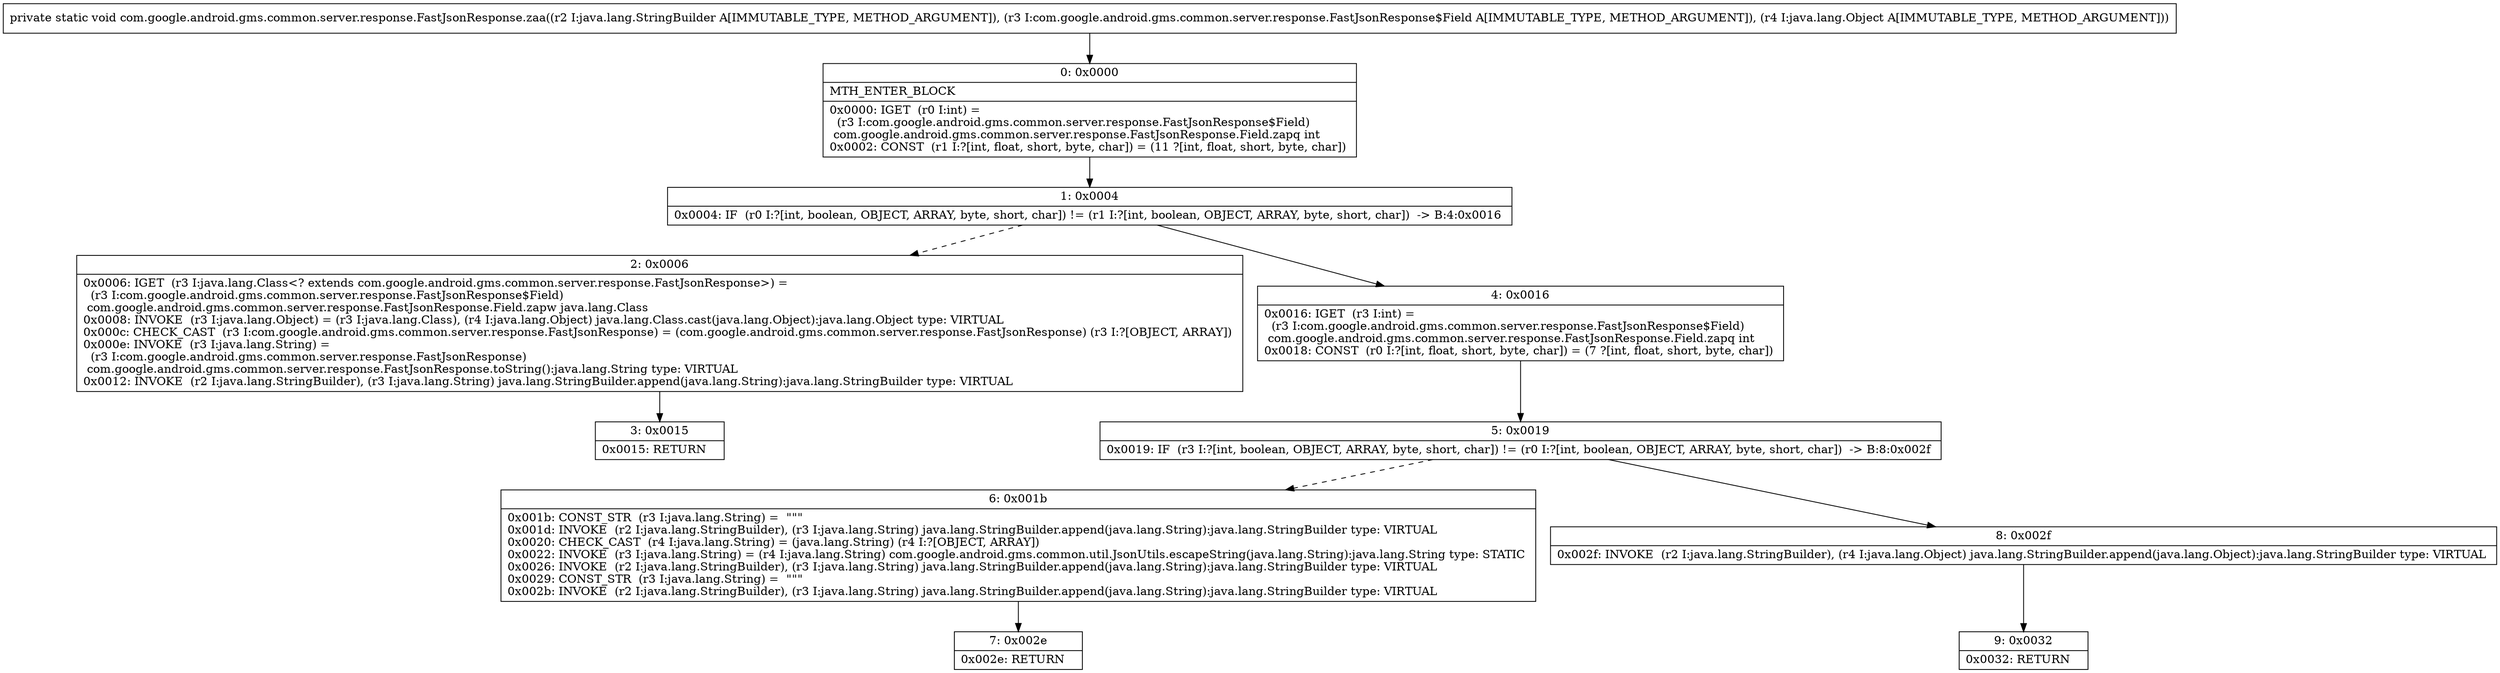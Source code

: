 digraph "CFG forcom.google.android.gms.common.server.response.FastJsonResponse.zaa(Ljava\/lang\/StringBuilder;Lcom\/google\/android\/gms\/common\/server\/response\/FastJsonResponse$Field;Ljava\/lang\/Object;)V" {
Node_0 [shape=record,label="{0\:\ 0x0000|MTH_ENTER_BLOCK\l|0x0000: IGET  (r0 I:int) = \l  (r3 I:com.google.android.gms.common.server.response.FastJsonResponse$Field)\l com.google.android.gms.common.server.response.FastJsonResponse.Field.zapq int \l0x0002: CONST  (r1 I:?[int, float, short, byte, char]) = (11 ?[int, float, short, byte, char]) \l}"];
Node_1 [shape=record,label="{1\:\ 0x0004|0x0004: IF  (r0 I:?[int, boolean, OBJECT, ARRAY, byte, short, char]) != (r1 I:?[int, boolean, OBJECT, ARRAY, byte, short, char])  \-\> B:4:0x0016 \l}"];
Node_2 [shape=record,label="{2\:\ 0x0006|0x0006: IGET  (r3 I:java.lang.Class\<? extends com.google.android.gms.common.server.response.FastJsonResponse\>) = \l  (r3 I:com.google.android.gms.common.server.response.FastJsonResponse$Field)\l com.google.android.gms.common.server.response.FastJsonResponse.Field.zapw java.lang.Class \l0x0008: INVOKE  (r3 I:java.lang.Object) = (r3 I:java.lang.Class), (r4 I:java.lang.Object) java.lang.Class.cast(java.lang.Object):java.lang.Object type: VIRTUAL \l0x000c: CHECK_CAST  (r3 I:com.google.android.gms.common.server.response.FastJsonResponse) = (com.google.android.gms.common.server.response.FastJsonResponse) (r3 I:?[OBJECT, ARRAY]) \l0x000e: INVOKE  (r3 I:java.lang.String) = \l  (r3 I:com.google.android.gms.common.server.response.FastJsonResponse)\l com.google.android.gms.common.server.response.FastJsonResponse.toString():java.lang.String type: VIRTUAL \l0x0012: INVOKE  (r2 I:java.lang.StringBuilder), (r3 I:java.lang.String) java.lang.StringBuilder.append(java.lang.String):java.lang.StringBuilder type: VIRTUAL \l}"];
Node_3 [shape=record,label="{3\:\ 0x0015|0x0015: RETURN   \l}"];
Node_4 [shape=record,label="{4\:\ 0x0016|0x0016: IGET  (r3 I:int) = \l  (r3 I:com.google.android.gms.common.server.response.FastJsonResponse$Field)\l com.google.android.gms.common.server.response.FastJsonResponse.Field.zapq int \l0x0018: CONST  (r0 I:?[int, float, short, byte, char]) = (7 ?[int, float, short, byte, char]) \l}"];
Node_5 [shape=record,label="{5\:\ 0x0019|0x0019: IF  (r3 I:?[int, boolean, OBJECT, ARRAY, byte, short, char]) != (r0 I:?[int, boolean, OBJECT, ARRAY, byte, short, char])  \-\> B:8:0x002f \l}"];
Node_6 [shape=record,label="{6\:\ 0x001b|0x001b: CONST_STR  (r3 I:java.lang.String) =  \"\"\" \l0x001d: INVOKE  (r2 I:java.lang.StringBuilder), (r3 I:java.lang.String) java.lang.StringBuilder.append(java.lang.String):java.lang.StringBuilder type: VIRTUAL \l0x0020: CHECK_CAST  (r4 I:java.lang.String) = (java.lang.String) (r4 I:?[OBJECT, ARRAY]) \l0x0022: INVOKE  (r3 I:java.lang.String) = (r4 I:java.lang.String) com.google.android.gms.common.util.JsonUtils.escapeString(java.lang.String):java.lang.String type: STATIC \l0x0026: INVOKE  (r2 I:java.lang.StringBuilder), (r3 I:java.lang.String) java.lang.StringBuilder.append(java.lang.String):java.lang.StringBuilder type: VIRTUAL \l0x0029: CONST_STR  (r3 I:java.lang.String) =  \"\"\" \l0x002b: INVOKE  (r2 I:java.lang.StringBuilder), (r3 I:java.lang.String) java.lang.StringBuilder.append(java.lang.String):java.lang.StringBuilder type: VIRTUAL \l}"];
Node_7 [shape=record,label="{7\:\ 0x002e|0x002e: RETURN   \l}"];
Node_8 [shape=record,label="{8\:\ 0x002f|0x002f: INVOKE  (r2 I:java.lang.StringBuilder), (r4 I:java.lang.Object) java.lang.StringBuilder.append(java.lang.Object):java.lang.StringBuilder type: VIRTUAL \l}"];
Node_9 [shape=record,label="{9\:\ 0x0032|0x0032: RETURN   \l}"];
MethodNode[shape=record,label="{private static void com.google.android.gms.common.server.response.FastJsonResponse.zaa((r2 I:java.lang.StringBuilder A[IMMUTABLE_TYPE, METHOD_ARGUMENT]), (r3 I:com.google.android.gms.common.server.response.FastJsonResponse$Field A[IMMUTABLE_TYPE, METHOD_ARGUMENT]), (r4 I:java.lang.Object A[IMMUTABLE_TYPE, METHOD_ARGUMENT])) }"];
MethodNode -> Node_0;
Node_0 -> Node_1;
Node_1 -> Node_2[style=dashed];
Node_1 -> Node_4;
Node_2 -> Node_3;
Node_4 -> Node_5;
Node_5 -> Node_6[style=dashed];
Node_5 -> Node_8;
Node_6 -> Node_7;
Node_8 -> Node_9;
}

